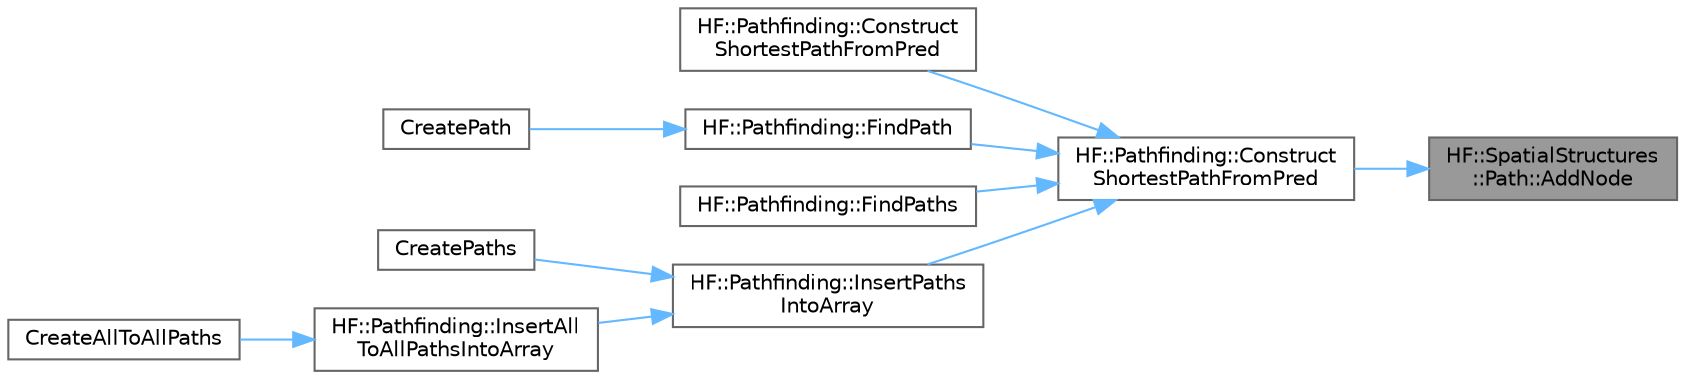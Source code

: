 digraph "HF::SpatialStructures::Path::AddNode"
{
 // LATEX_PDF_SIZE
  bgcolor="transparent";
  edge [fontname=Helvetica,fontsize=10,labelfontname=Helvetica,labelfontsize=10];
  node [fontname=Helvetica,fontsize=10,shape=box,height=0.2,width=0.4];
  rankdir="RL";
  Node1 [label="HF::SpatialStructures\l::Path::AddNode",height=0.2,width=0.4,color="gray40", fillcolor="grey60", style="filled", fontcolor="black",tooltip="Add a new node to the path."];
  Node1 -> Node2 [dir="back",color="steelblue1",style="solid"];
  Node2 [label="HF::Pathfinding::Construct\lShortestPathFromPred",height=0.2,width=0.4,color="grey40", fillcolor="white", style="filled",URL="$a00472.html#a977e4c93a977ab4e9e784d1e6fec79f4",tooltip="Construct the shortest path from start to end using the given predecessor and distance vectors."];
  Node2 -> Node3 [dir="back",color="steelblue1",style="solid"];
  Node3 [label="HF::Pathfinding::Construct\lShortestPathFromPred",height=0.2,width=0.4,color="grey40", fillcolor="white", style="filled",URL="$a00472.html#a322ac32effd41c99359b82df0890e34a",tooltip="Overload to call this with a distPred instead of the raw arrays."];
  Node2 -> Node4 [dir="back",color="steelblue1",style="solid"];
  Node4 [label="HF::Pathfinding::FindPath",height=0.2,width=0.4,color="grey40", fillcolor="white", style="filled",URL="$a00472.html#a47d06b1c4bd84f4d0a7519ea0e96ff02",tooltip="Find a path between points A and B using Dijkstra's Shortest Path algorithm."];
  Node4 -> Node5 [dir="back",color="steelblue1",style="solid"];
  Node5 [label="CreatePath",height=0.2,width=0.4,color="grey40", fillcolor="white", style="filled",URL="$a00456.html#ga3dc85450e989a996a3c3fcfad0a5944e",tooltip="Find the shortest path from start to end."];
  Node2 -> Node6 [dir="back",color="steelblue1",style="solid"];
  Node6 [label="HF::Pathfinding::FindPaths",height=0.2,width=0.4,color="grey40", fillcolor="white", style="filled",URL="$a00472.html#a15badb9d0a17849de7b21105605c9c91",tooltip="Find a path from every id in start_ids to the matching end node in end_ids."];
  Node2 -> Node7 [dir="back",color="steelblue1",style="solid"];
  Node7 [label="HF::Pathfinding::InsertPaths\lIntoArray",height=0.2,width=0.4,color="grey40", fillcolor="white", style="filled",URL="$a00472.html#a417084c97d0672af2da7739157a9d8c0",tooltip="A special version of FindPaths optimized for the C_Interface."];
  Node7 -> Node8 [dir="back",color="steelblue1",style="solid"];
  Node8 [label="CreatePaths",height=0.2,width=0.4,color="grey40", fillcolor="white", style="filled",URL="$a00456.html#gae1ac2805c3b86883bb88269ed3868367",tooltip="Find multiple shortest paths in paralllel."];
  Node7 -> Node9 [dir="back",color="steelblue1",style="solid"];
  Node9 [label="HF::Pathfinding::InsertAll\lToAllPathsIntoArray",height=0.2,width=0.4,color="grey40", fillcolor="white", style="filled",URL="$a00472.html#a69bd3efcc13788e7c4be43b67d6002e5",tooltip="A special version of FindPaths optimized for the C_Interface, such that all paths possible from each ..."];
  Node9 -> Node10 [dir="back",color="steelblue1",style="solid"];
  Node10 [label="CreateAllToAllPaths",height=0.2,width=0.4,color="grey40", fillcolor="white", style="filled",URL="$a00456.html#gaba6ec6ce84974dd6a311d7d65dd34221",tooltip="Find a path from every node in a graph to every other node."];
}

